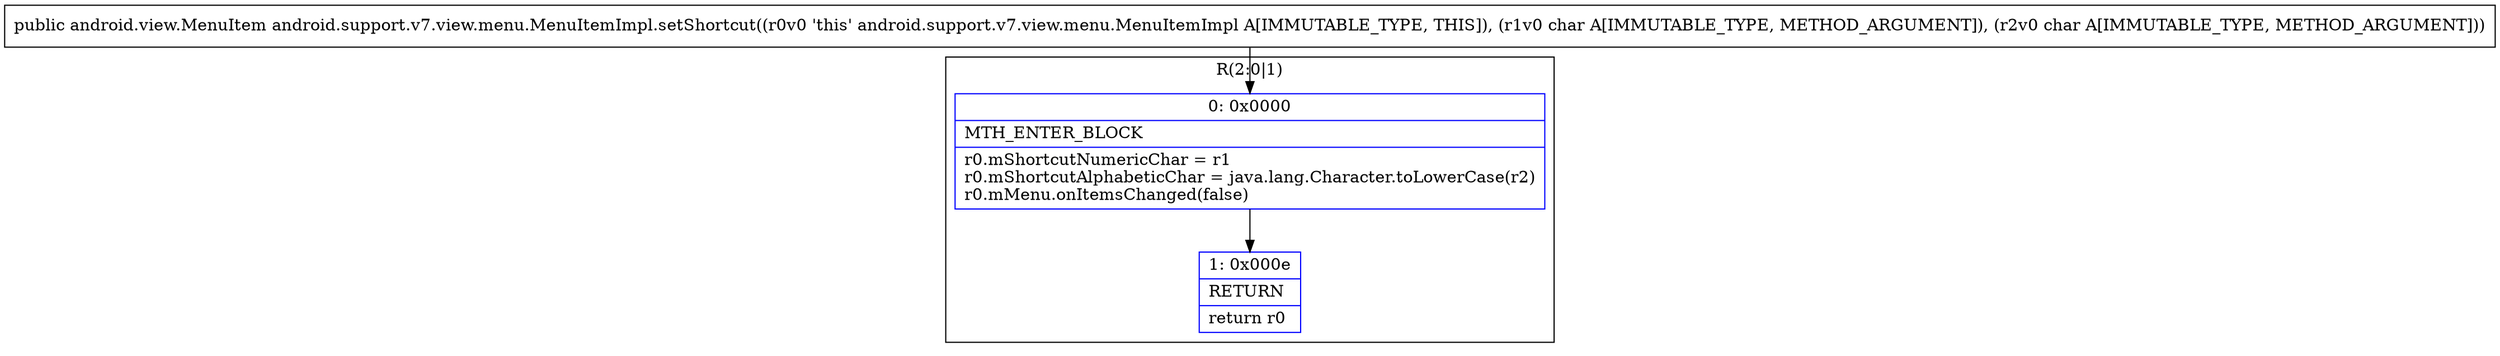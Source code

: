digraph "CFG forandroid.support.v7.view.menu.MenuItemImpl.setShortcut(CC)Landroid\/view\/MenuItem;" {
subgraph cluster_Region_413751460 {
label = "R(2:0|1)";
node [shape=record,color=blue];
Node_0 [shape=record,label="{0\:\ 0x0000|MTH_ENTER_BLOCK\l|r0.mShortcutNumericChar = r1\lr0.mShortcutAlphabeticChar = java.lang.Character.toLowerCase(r2)\lr0.mMenu.onItemsChanged(false)\l}"];
Node_1 [shape=record,label="{1\:\ 0x000e|RETURN\l|return r0\l}"];
}
MethodNode[shape=record,label="{public android.view.MenuItem android.support.v7.view.menu.MenuItemImpl.setShortcut((r0v0 'this' android.support.v7.view.menu.MenuItemImpl A[IMMUTABLE_TYPE, THIS]), (r1v0 char A[IMMUTABLE_TYPE, METHOD_ARGUMENT]), (r2v0 char A[IMMUTABLE_TYPE, METHOD_ARGUMENT])) }"];
MethodNode -> Node_0;
Node_0 -> Node_1;
}


